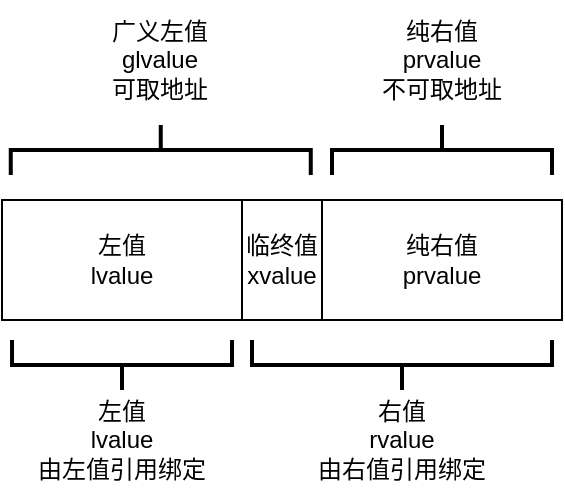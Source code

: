 <mxfile version="22.0.2" type="device">
  <diagram id="EaZvD8HWw4SSQ-NmnlR8" name="Page-1">
    <mxGraphModel dx="465" dy="320" grid="1" gridSize="10" guides="1" tooltips="1" connect="1" arrows="1" fold="1" page="1" pageScale="1" pageWidth="850" pageHeight="1100" math="0" shadow="0">
      <root>
        <mxCell id="0" />
        <mxCell id="1" parent="0" />
        <mxCell id="vgQLRxSwW64LN8rvF3LF-1" value="临终值&lt;br&gt;xvalue" style="rounded=0;whiteSpace=wrap;html=1;" parent="1" vertex="1">
          <mxGeometry x="400" y="320" width="40" height="60" as="geometry" />
        </mxCell>
        <mxCell id="vgQLRxSwW64LN8rvF3LF-2" value="左值&lt;br&gt;lvalue" style="rounded=0;whiteSpace=wrap;html=1;" parent="1" vertex="1">
          <mxGeometry x="280" y="320" width="120" height="60" as="geometry" />
        </mxCell>
        <mxCell id="vgQLRxSwW64LN8rvF3LF-3" value="纯右值&lt;br&gt;prvalue" style="rounded=0;whiteSpace=wrap;html=1;" parent="1" vertex="1">
          <mxGeometry x="440" y="320" width="120" height="60" as="geometry" />
        </mxCell>
        <mxCell id="vgQLRxSwW64LN8rvF3LF-13" value="广义左值&lt;br&gt;glvalue&lt;br&gt;可取地址" style="text;html=1;strokeColor=none;fillColor=none;align=center;verticalAlign=middle;whiteSpace=wrap;rounded=0;" parent="1" vertex="1">
          <mxGeometry x="319.38" y="220" width="80" height="60" as="geometry" />
        </mxCell>
        <mxCell id="vgQLRxSwW64LN8rvF3LF-14" value="纯右值&lt;br&gt;prvalue&lt;br&gt;不可取地址" style="text;html=1;strokeColor=none;fillColor=none;align=center;verticalAlign=middle;whiteSpace=wrap;rounded=0;" parent="1" vertex="1">
          <mxGeometry x="460" y="220" width="80" height="60" as="geometry" />
        </mxCell>
        <mxCell id="vgQLRxSwW64LN8rvF3LF-15" value="左值&lt;br&gt;lvalue&lt;br&gt;由左值引用绑定" style="text;html=1;strokeColor=none;fillColor=none;align=center;verticalAlign=middle;whiteSpace=wrap;rounded=0;" parent="1" vertex="1">
          <mxGeometry x="290" y="410" width="100" height="60" as="geometry" />
        </mxCell>
        <mxCell id="vgQLRxSwW64LN8rvF3LF-16" value="右值&lt;br&gt;rvalue&lt;br&gt;由右值引用绑定" style="text;html=1;strokeColor=none;fillColor=none;align=center;verticalAlign=middle;whiteSpace=wrap;rounded=0;" parent="1" vertex="1">
          <mxGeometry x="430" y="410" width="100" height="60" as="geometry" />
        </mxCell>
        <mxCell id="ZDkVnmeFEmOJepo0rYGQ-5" value="" style="strokeWidth=2;html=1;shape=mxgraph.flowchart.annotation_2;align=left;labelPosition=right;pointerEvents=1;rotation=-90;" vertex="1" parent="1">
          <mxGeometry x="327.51" y="347.5" width="25" height="110" as="geometry" />
        </mxCell>
        <mxCell id="ZDkVnmeFEmOJepo0rYGQ-6" value="" style="strokeWidth=2;html=1;shape=mxgraph.flowchart.annotation_2;align=left;labelPosition=right;pointerEvents=1;rotation=-90;" vertex="1" parent="1">
          <mxGeometry x="467.5" y="327.5" width="25" height="150" as="geometry" />
        </mxCell>
        <mxCell id="ZDkVnmeFEmOJepo0rYGQ-7" value="" style="strokeWidth=2;html=1;shape=mxgraph.flowchart.annotation_2;align=left;labelPosition=right;pointerEvents=1;rotation=90;direction=east;" vertex="1" parent="1">
          <mxGeometry x="346.88" y="220" width="25" height="150" as="geometry" />
        </mxCell>
        <mxCell id="ZDkVnmeFEmOJepo0rYGQ-8" value="" style="strokeWidth=2;html=1;shape=mxgraph.flowchart.annotation_2;align=left;labelPosition=right;pointerEvents=1;rotation=90;" vertex="1" parent="1">
          <mxGeometry x="487.5" y="240" width="25" height="110" as="geometry" />
        </mxCell>
      </root>
    </mxGraphModel>
  </diagram>
</mxfile>
